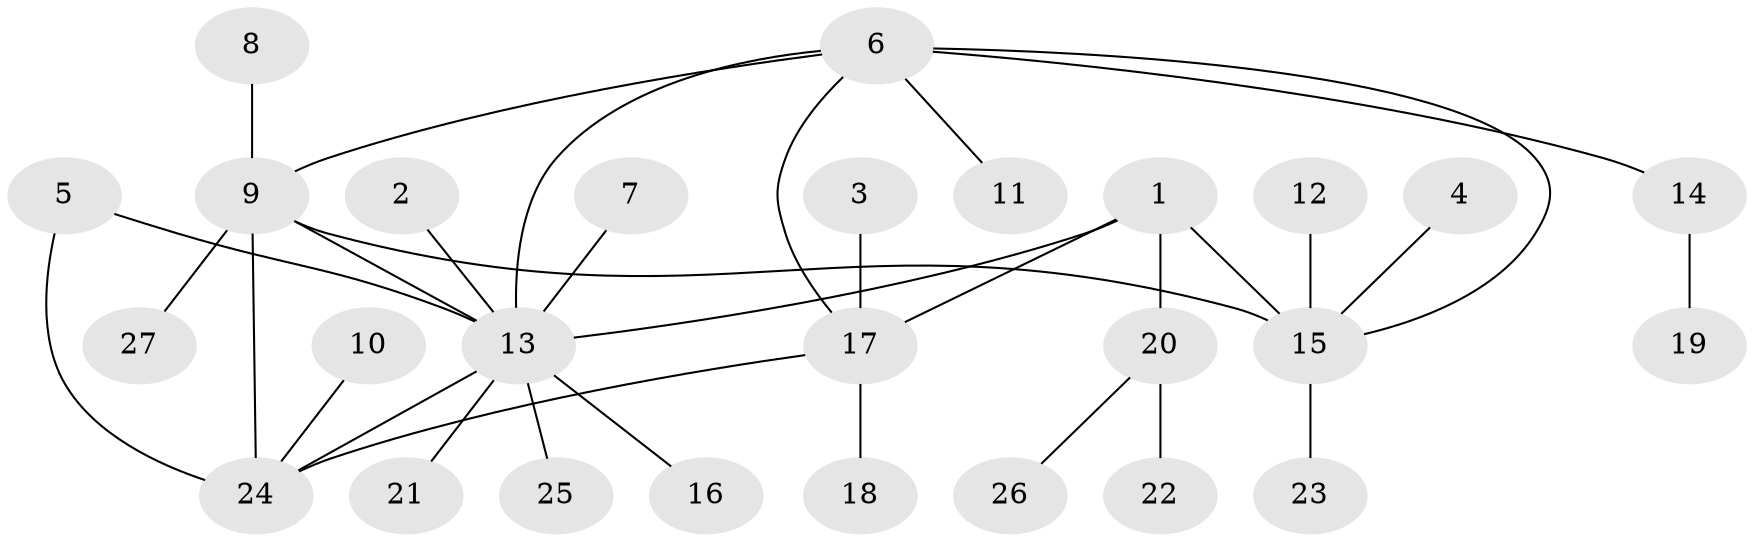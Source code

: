 // original degree distribution, {2: 0.14, 7: 0.04, 9: 0.02, 4: 0.08, 3: 0.04, 5: 0.06, 8: 0.02, 1: 0.6}
// Generated by graph-tools (version 1.1) at 2025/26/03/09/25 03:26:34]
// undirected, 27 vertices, 33 edges
graph export_dot {
graph [start="1"]
  node [color=gray90,style=filled];
  1;
  2;
  3;
  4;
  5;
  6;
  7;
  8;
  9;
  10;
  11;
  12;
  13;
  14;
  15;
  16;
  17;
  18;
  19;
  20;
  21;
  22;
  23;
  24;
  25;
  26;
  27;
  1 -- 13 [weight=1.0];
  1 -- 15 [weight=1.0];
  1 -- 17 [weight=1.0];
  1 -- 20 [weight=1.0];
  2 -- 13 [weight=1.0];
  3 -- 17 [weight=1.0];
  4 -- 15 [weight=1.0];
  5 -- 13 [weight=1.0];
  5 -- 24 [weight=1.0];
  6 -- 9 [weight=1.0];
  6 -- 11 [weight=1.0];
  6 -- 13 [weight=1.0];
  6 -- 14 [weight=1.0];
  6 -- 15 [weight=1.0];
  6 -- 17 [weight=1.0];
  7 -- 13 [weight=1.0];
  8 -- 9 [weight=1.0];
  9 -- 13 [weight=1.0];
  9 -- 15 [weight=1.0];
  9 -- 24 [weight=1.0];
  9 -- 27 [weight=1.0];
  10 -- 24 [weight=1.0];
  12 -- 15 [weight=1.0];
  13 -- 16 [weight=1.0];
  13 -- 21 [weight=1.0];
  13 -- 24 [weight=1.0];
  13 -- 25 [weight=1.0];
  14 -- 19 [weight=1.0];
  15 -- 23 [weight=1.0];
  17 -- 18 [weight=1.0];
  17 -- 24 [weight=1.0];
  20 -- 22 [weight=1.0];
  20 -- 26 [weight=1.0];
}
